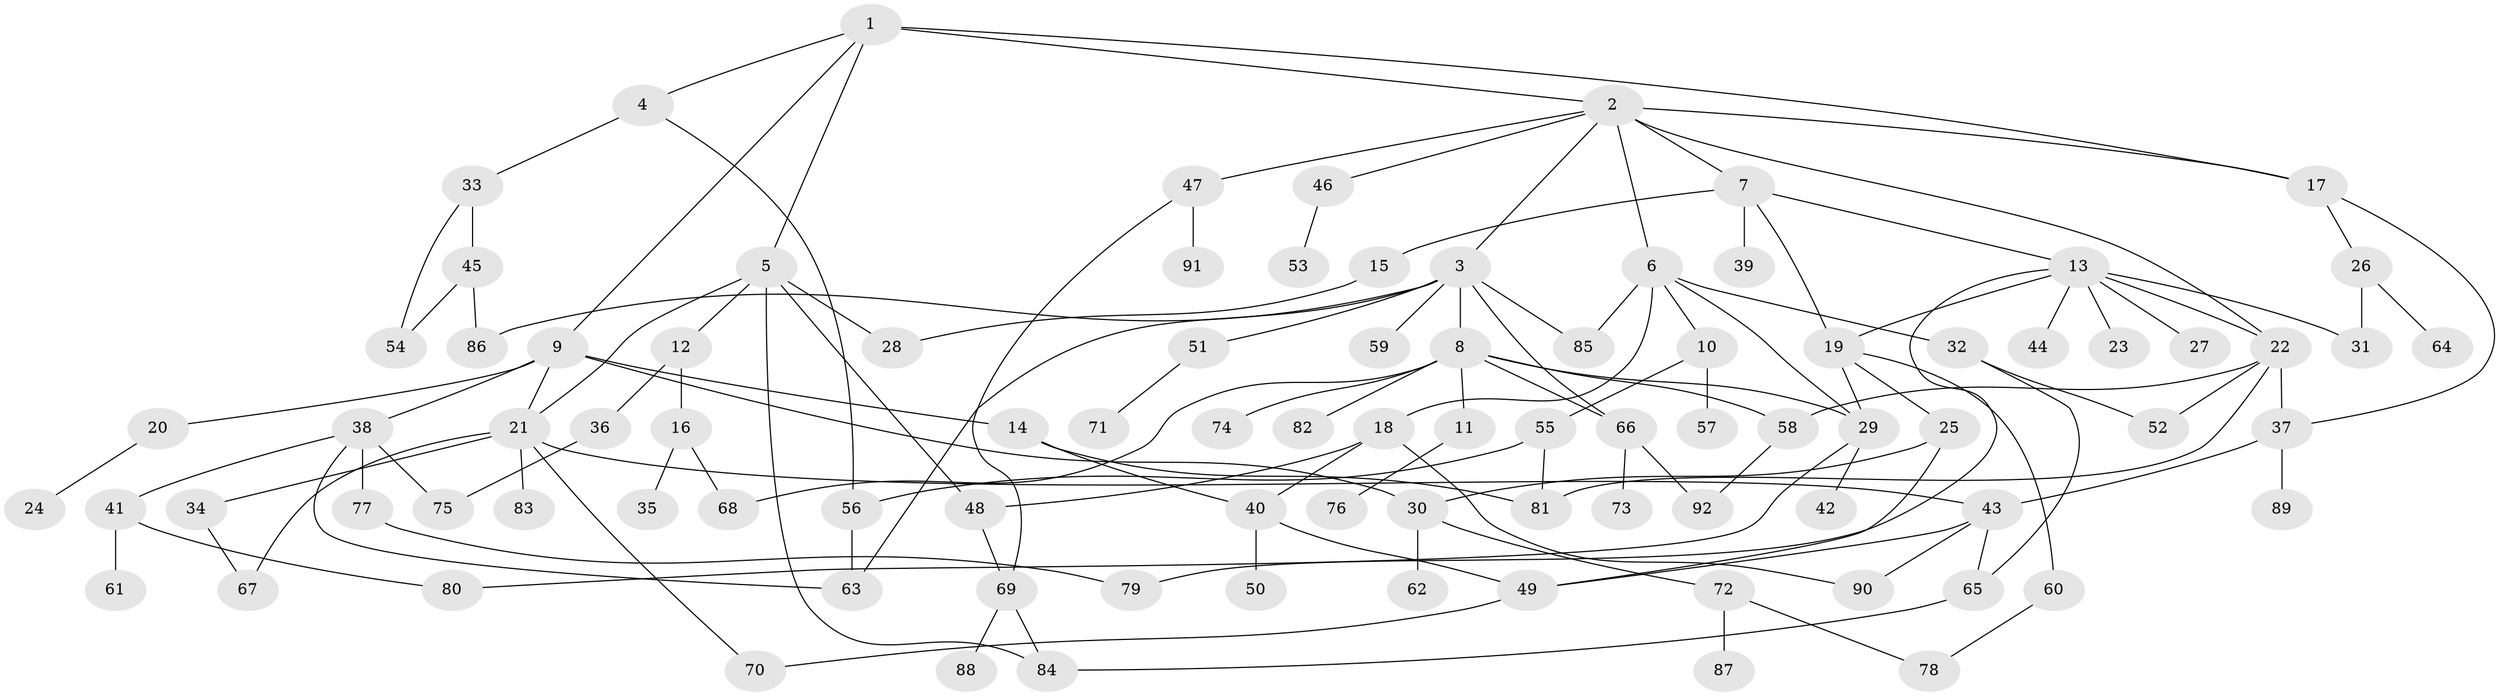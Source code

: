 // Generated by graph-tools (version 1.1) at 2025/00/03/09/25 03:00:58]
// undirected, 92 vertices, 130 edges
graph export_dot {
graph [start="1"]
  node [color=gray90,style=filled];
  1;
  2;
  3;
  4;
  5;
  6;
  7;
  8;
  9;
  10;
  11;
  12;
  13;
  14;
  15;
  16;
  17;
  18;
  19;
  20;
  21;
  22;
  23;
  24;
  25;
  26;
  27;
  28;
  29;
  30;
  31;
  32;
  33;
  34;
  35;
  36;
  37;
  38;
  39;
  40;
  41;
  42;
  43;
  44;
  45;
  46;
  47;
  48;
  49;
  50;
  51;
  52;
  53;
  54;
  55;
  56;
  57;
  58;
  59;
  60;
  61;
  62;
  63;
  64;
  65;
  66;
  67;
  68;
  69;
  70;
  71;
  72;
  73;
  74;
  75;
  76;
  77;
  78;
  79;
  80;
  81;
  82;
  83;
  84;
  85;
  86;
  87;
  88;
  89;
  90;
  91;
  92;
  1 -- 2;
  1 -- 4;
  1 -- 5;
  1 -- 9;
  1 -- 17;
  2 -- 3;
  2 -- 6;
  2 -- 7;
  2 -- 17;
  2 -- 46;
  2 -- 47;
  2 -- 22;
  3 -- 8;
  3 -- 51;
  3 -- 59;
  3 -- 63;
  3 -- 85;
  3 -- 86;
  3 -- 66;
  4 -- 33;
  4 -- 56;
  5 -- 12;
  5 -- 48;
  5 -- 84;
  5 -- 28;
  5 -- 21;
  6 -- 10;
  6 -- 18;
  6 -- 32;
  6 -- 29;
  6 -- 85;
  7 -- 13;
  7 -- 15;
  7 -- 19;
  7 -- 39;
  8 -- 11;
  8 -- 29;
  8 -- 66;
  8 -- 68;
  8 -- 74;
  8 -- 82;
  8 -- 58;
  9 -- 14;
  9 -- 20;
  9 -- 21;
  9 -- 38;
  9 -- 30;
  10 -- 55;
  10 -- 57;
  11 -- 76;
  12 -- 16;
  12 -- 36;
  13 -- 22;
  13 -- 23;
  13 -- 27;
  13 -- 31;
  13 -- 44;
  13 -- 79;
  13 -- 19;
  14 -- 40;
  14 -- 81;
  15 -- 28;
  16 -- 35;
  16 -- 68;
  17 -- 26;
  17 -- 37;
  18 -- 90;
  18 -- 48;
  18 -- 40;
  19 -- 25;
  19 -- 60;
  19 -- 29;
  20 -- 24;
  21 -- 34;
  21 -- 83;
  21 -- 70;
  21 -- 43;
  21 -- 67;
  22 -- 58;
  22 -- 37;
  22 -- 81;
  22 -- 52;
  25 -- 30;
  25 -- 49;
  26 -- 64;
  26 -- 31;
  29 -- 42;
  29 -- 80;
  30 -- 62;
  30 -- 72;
  32 -- 52;
  32 -- 65;
  33 -- 45;
  33 -- 54;
  34 -- 67;
  36 -- 75;
  37 -- 43;
  37 -- 89;
  38 -- 41;
  38 -- 75;
  38 -- 77;
  38 -- 63;
  40 -- 49;
  40 -- 50;
  41 -- 61;
  41 -- 80;
  43 -- 65;
  43 -- 90;
  43 -- 49;
  45 -- 86;
  45 -- 54;
  46 -- 53;
  47 -- 91;
  47 -- 69;
  48 -- 69;
  49 -- 70;
  51 -- 71;
  55 -- 56;
  55 -- 81;
  56 -- 63;
  58 -- 92;
  60 -- 78;
  65 -- 84;
  66 -- 73;
  66 -- 92;
  69 -- 88;
  69 -- 84;
  72 -- 78;
  72 -- 87;
  77 -- 79;
}
